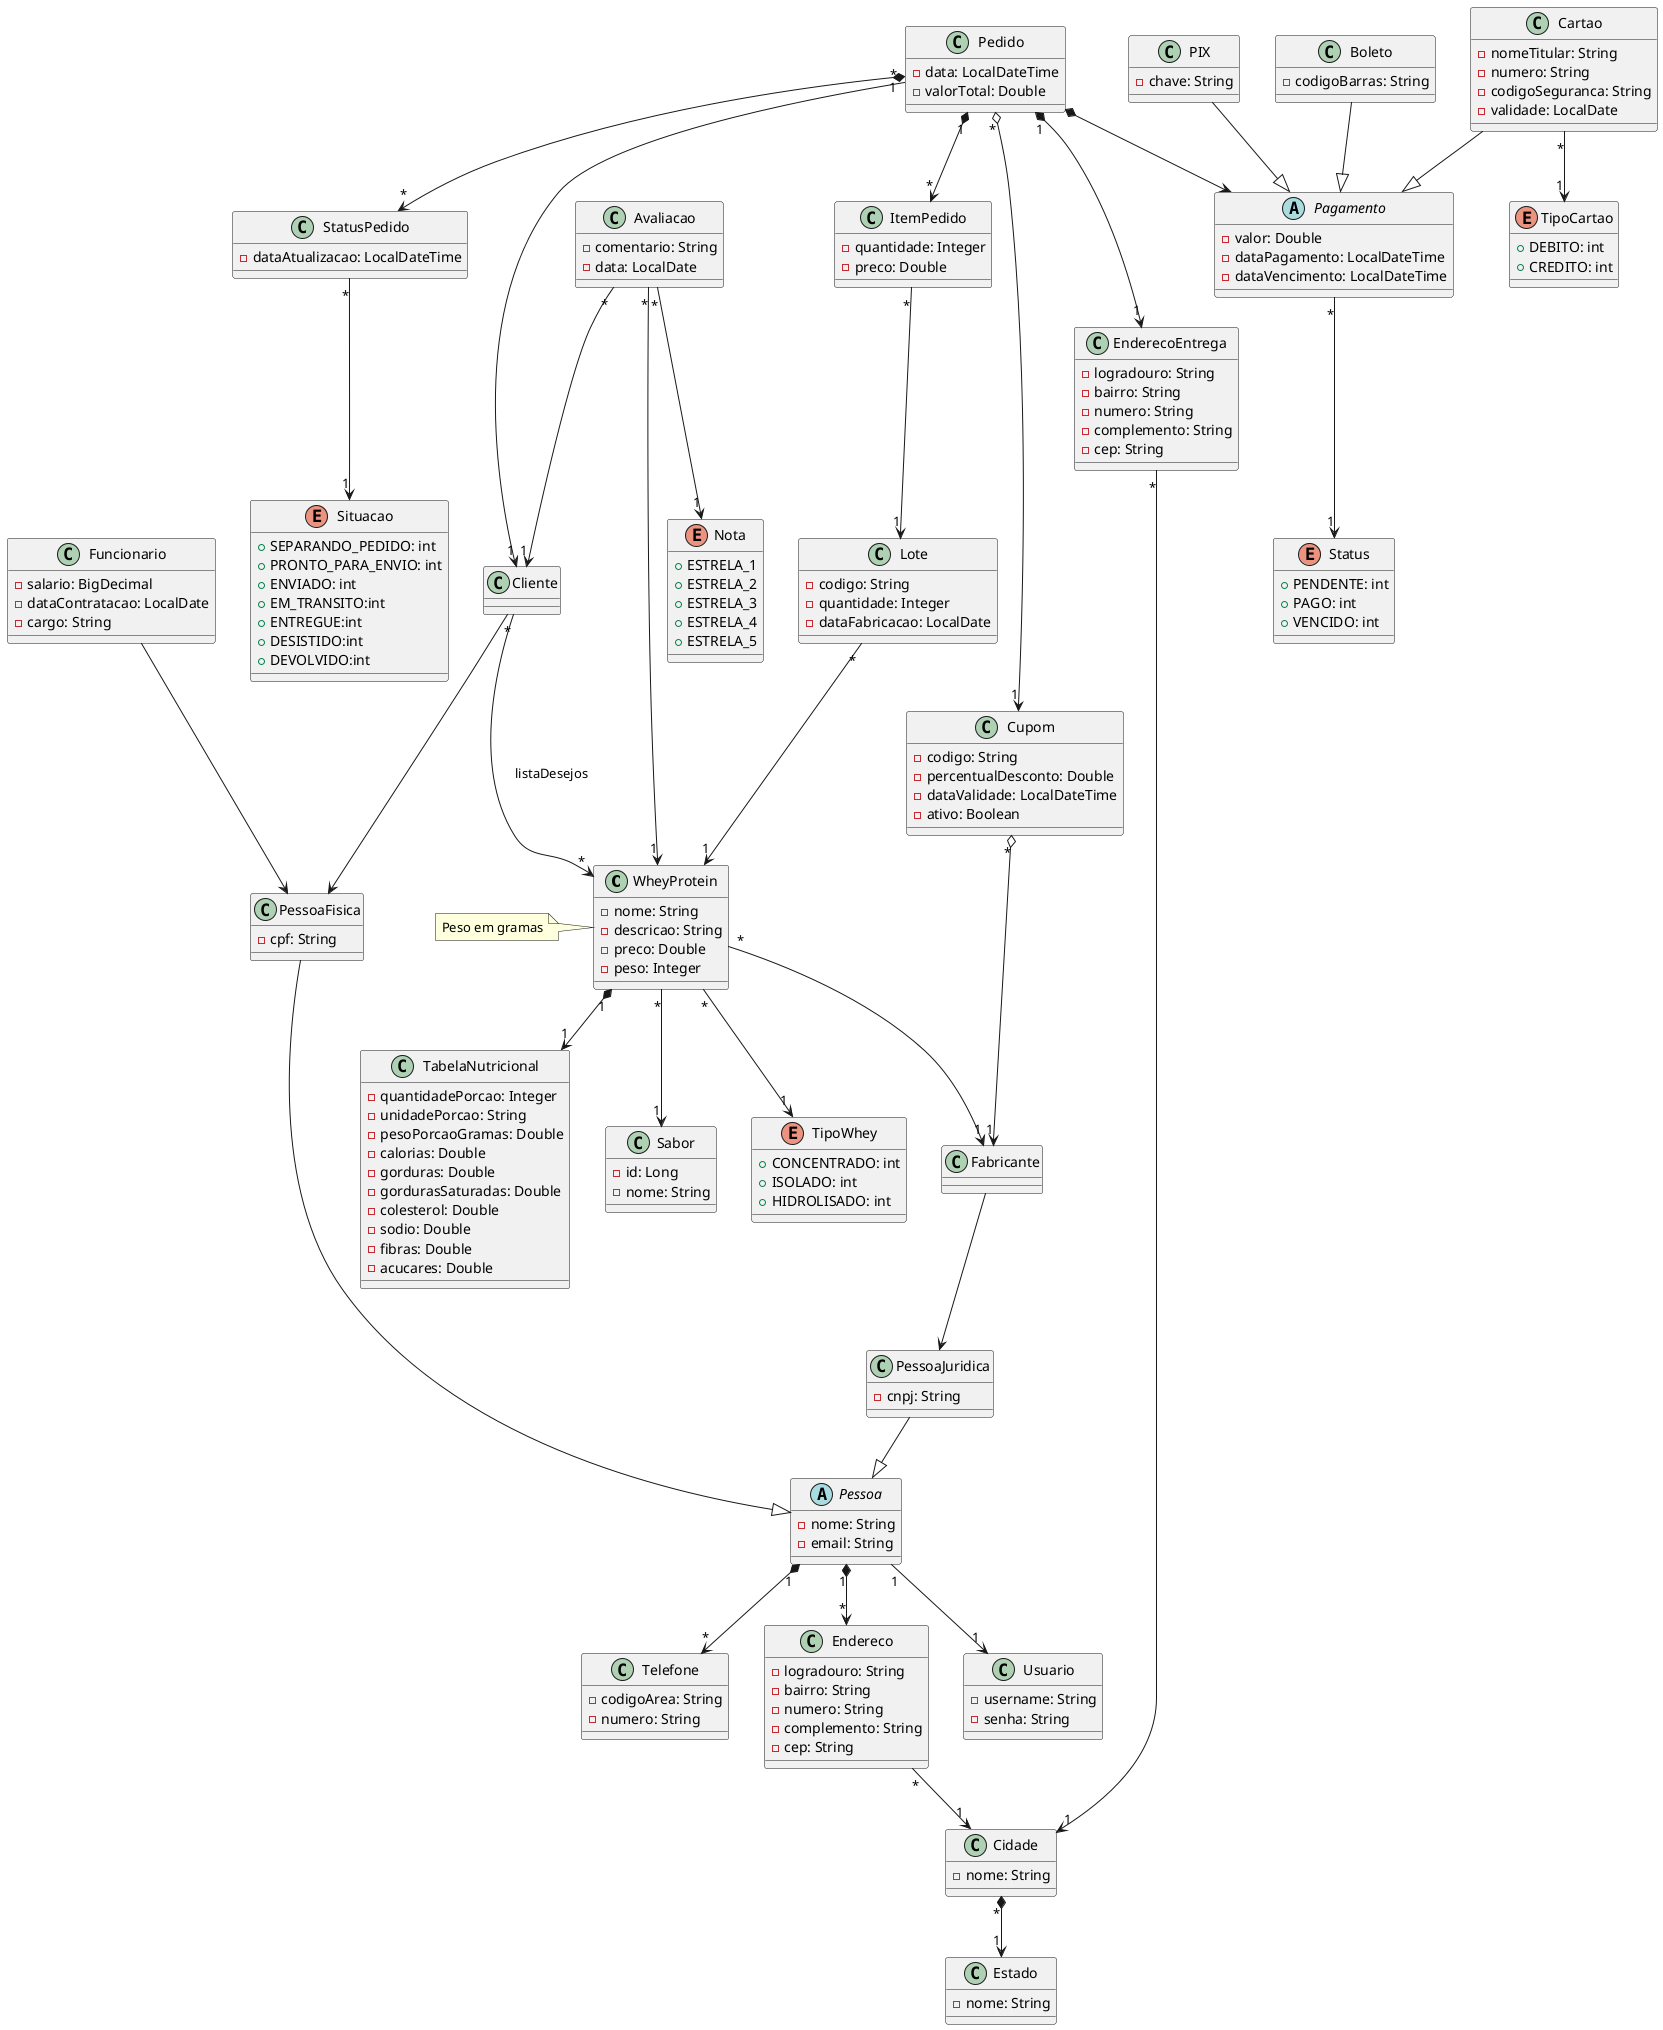 @startuml diagram

class WheyProtein{
    - nome: String
    - descricao: String
    - preco: Double
    - peso: Integer
}

class Lote{
    - codigo: String 
    - quantidade: Integer
    - dataFabricacao: LocalDate
}

class Fabricante{
}

class Sabor{
    - id: Long 
    - nome: String
}

enum TipoWhey{
    + CONCENTRADO: int
    + ISOLADO: int
    + HIDROLISADO: int
}

class TabelaNutricional{
    - quantidadePorcao: Integer
    - unidadePorcao: String
    - pesoPorcaoGramas: Double
    - calorias: Double
    - gorduras: Double
    - gordurasSaturadas: Double
    - colesterol: Double
    - sodio: Double
    - fibras: Double
    - acucares: Double
}

class Funcionario{
    - salario: BigDecimal
    - dataContratacao: LocalDate
    - cargo: String
}

class Cliente {
}

class Usuario {
    - username: String
    - senha: String
}

abstract class Pessoa {
    - nome: String
    - email: String
}

Pessoa "1" *--> "*" Telefone
Pessoa "1" *--> "*" Endereco

class PessoaFisica {
    - cpf: String
}

class PessoaJuridica {
    - cnpj: String
}

PessoaFisica --|> Pessoa
PessoaJuridica --|> Pessoa

Pessoa "1" --> "1" Usuario
Cliente --> PessoaFisica
Funcionario --> PessoaFisica
Fabricante --> PessoaJuridica

class Telefone {
    - codigoArea: String
    - numero: String
}

class Pedido {
    - data: LocalDateTime
    - valorTotal: Double
}

Pedido "1" *--> "*" StatusPedido
StatusPedido "*" --> "1" Situacao

class StatusPedido {
    - dataAtualizacao: LocalDateTime
}

enum Situacao {
    + SEPARANDO_PEDIDO: int
    + PRONTO_PARA_ENVIO: int       
    + ENVIADO: int
    + EM_TRANSITO:int
    + ENTREGUE:int
    + DESISTIDO:int
    + DEVOLVIDO:int

}

class ItemPedido {
    - quantidade: Integer
    - preco: Double
}

class Avaliacao {
    - comentario: String
    - data: LocalDate
}

enum Nota {
    + ESTRELA_1
    + ESTRELA_2
    + ESTRELA_3
    + ESTRELA_4
    + ESTRELA_5
}

class Endereco {
    - logradouro: String
    - bairro: String
    - numero: String
    - complemento: String
    - cep: String
}

class EnderecoEntrega {
    - logradouro: String
    - bairro: String
    - numero: String
    - complemento: String
    - cep: String
}

class Cidade {
    - nome: String
}

class Estado {
    - nome: String
}

abstract class Pagamento {
    - valor: Double
    - dataPagamento: LocalDateTime
    - dataVencimento: LocalDateTime
}

enum Status {
    + PENDENTE: int
    + PAGO: int
    + VENCIDO: int
}

class PIX {
    - chave: String
}

class Boleto {
    - codigoBarras: String
}

class Cartao {
    - nomeTitular: String
    - numero: String
    - codigoSeguranca: String
    - validade: LocalDate
}

enum TipoCartao {
    + DEBITO: int
    + CREDITO: int
}

class Cupom {
    - codigo: String
    - percentualDesconto: Double
    - dataValidade: LocalDateTime
    - ativo: Boolean
}

Pedido *--> Pagamento
Pagamento "*" -down-> "1" Status
Cartao "*" --> "1" TipoCartao
PIX --|> Pagamento
Boleto --|> Pagamento
Cartao --|> Pagamento

Pedido "1" *--> "*" ItemPedido
ItemPedido "*" --> "1" Lote
Pedido "*" o--> "1" Cupom
Pedido "*" --> "1" Cliente  
Pedido "1" *--> "1" EnderecoEntrega

Cidade "*" *--> "1" Estado
Endereco "*" --> "1" Cidade
EnderecoEntrega "*" --> "1" Cidade

WheyProtein "*" --> "1" Sabor 
WheyProtein "*" --> "1" TipoWhey
WheyProtein "1" *--> "1" TabelaNutricional
WheyProtein "*" --> "1" Fabricante
Lote "*" --> "1" WheyProtein

Cliente "*" --> "*" WheyProtein : listaDesejos
Cupom "*" o--> "1" Fabricante
Avaliacao "*" --> "1" Cliente
Avaliacao "*" --> "1" WheyProtein
Avaliacao "*" --> "1" Nota

note left of WheyProtein: Peso em gramas

@enduml
